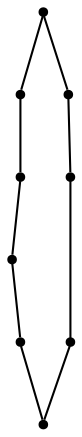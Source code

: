 graph {
  node [shape=point,comment="{\"directed\":false,\"doi\":\"10.4230/LIPIcs.GD.2024.24\",\"figure\":\"10 (3)\"}"]

  v0 [pos="1791.81418393024,2026.6595959985543"]
  v1 [pos="1691.7867610403443,2101.6622672517206"]
  v2 [pos="1716.79364856072,2176.664938504887"]
  v3 [pos="1616.766098479217,2201.665828922609"]
  v4 [pos="1691.7867610403443,2051.6605182065523"]
  v5 [pos="1516.7385483977139,2126.6631576694426"]
  v6 [pos="1566.7523234384653,2151.6640480871647"]
  v7 [pos="1666.7798735199685,1976.6578151631106"]
  v8 [pos="1641.7729859995925,2026.6595959985543"]

  v0 -- v1 [id="-1",pos="1791.81418393024,2026.6595959985543 1691.7867610403443,2101.6622672517206 1691.7867610403443,2101.6622672517206 1691.7867610403443,2101.6622672517206"]
  v5 -- v3 [id="-4",pos="1516.7385483977139,2126.6631576694426 1616.766098479217,2201.665828922609 1616.766098479217,2201.665828922609 1616.766098479217,2201.665828922609"]
  v6 -- v2 [id="-6",pos="1566.7523234384653,2151.6640480871647 1716.79364856072,2176.664938504887 1716.79364856072,2176.664938504887 1716.79364856072,2176.664938504887"]
  v8 -- v4 [id="-7",pos="1641.7729859995925,2026.6595959985543 1691.7867610403443,2051.6605182065523 1691.7867610403443,2051.6605182065523 1691.7867610403443,2051.6605182065523"]
  v7 -- v0 [id="-8",pos="1666.7798735199685,1976.6578151631106 1791.81418393024,2026.6595959985543 1791.81418393024,2026.6595959985543 1791.81418393024,2026.6595959985543"]
  v7 -- v8 [id="-9",pos="1666.7798735199685,1976.6578151631106 1641.7729859995925,2026.6595959985543 1641.7729859995925,2026.6595959985543 1641.7729859995925,2026.6595959985543"]
  v1 -- v6 [id="-10",pos="1691.7867610403443,2101.6622672517206 1566.7523234384653,2151.6640480871647 1566.7523234384653,2151.6640480871647 1566.7523234384653,2151.6640480871647"]
  v4 -- v5 [id="-11",pos="1691.7867610403443,2051.6605182065523 1516.7385483977139,2126.6631576694426 1516.7385483977139,2126.6631576694426 1516.7385483977139,2126.6631576694426"]
  v2 -- v3 [id="-12",pos="1716.79364856072,2176.664938504887 1616.766098479217,2201.665828922609 1616.766098479217,2201.665828922609 1616.766098479217,2201.665828922609"]
}